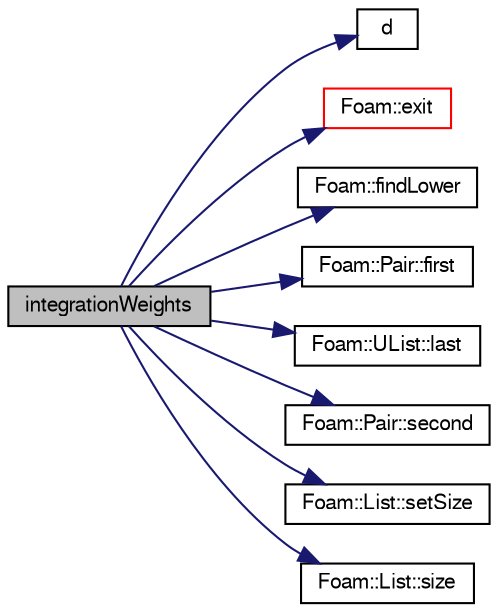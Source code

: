 digraph "integrationWeights"
{
  bgcolor="transparent";
  edge [fontname="FreeSans",fontsize="10",labelfontname="FreeSans",labelfontsize="10"];
  node [fontname="FreeSans",fontsize="10",shape=record];
  rankdir="LR";
  Node24 [label="integrationWeights",height=0.2,width=0.4,color="black", fillcolor="grey75", style="filled", fontcolor="black"];
  Node24 -> Node25 [color="midnightblue",fontsize="10",style="solid",fontname="FreeSans"];
  Node25 [label="d",height=0.2,width=0.4,color="black",URL="$a38951.html#aa182a9055736468dd160f12649a01fd1"];
  Node24 -> Node26 [color="midnightblue",fontsize="10",style="solid",fontname="FreeSans"];
  Node26 [label="Foam::exit",height=0.2,width=0.4,color="red",URL="$a21124.html#a06ca7250d8e89caf05243ec094843642"];
  Node24 -> Node73 [color="midnightblue",fontsize="10",style="solid",fontname="FreeSans"];
  Node73 [label="Foam::findLower",height=0.2,width=0.4,color="black",URL="$a21124.html#a3e7bb0d50f5b31a0dbbf2a6db45a23d9",tooltip="Find last element < given value in sorted list and return index,. "];
  Node24 -> Node74 [color="midnightblue",fontsize="10",style="solid",fontname="FreeSans"];
  Node74 [label="Foam::Pair::first",height=0.2,width=0.4,color="black",URL="$a27638.html#af9a77dbc46937c80ca5fceef711c7628",tooltip="Return first. "];
  Node24 -> Node75 [color="midnightblue",fontsize="10",style="solid",fontname="FreeSans"];
  Node75 [label="Foam::UList::last",height=0.2,width=0.4,color="black",URL="$a25698.html#aef07c02ea1c27bdb5906043b399e0ff0",tooltip="Return the last element of the list. "];
  Node24 -> Node76 [color="midnightblue",fontsize="10",style="solid",fontname="FreeSans"];
  Node76 [label="Foam::Pair::second",height=0.2,width=0.4,color="black",URL="$a27638.html#a8830e4ad5e9523343cc9288f59931b5f",tooltip="Return second. "];
  Node24 -> Node77 [color="midnightblue",fontsize="10",style="solid",fontname="FreeSans"];
  Node77 [label="Foam::List::setSize",height=0.2,width=0.4,color="black",URL="$a25694.html#aedb985ffeaf1bdbfeccc2a8730405703",tooltip="Reset size of List. "];
  Node24 -> Node78 [color="midnightblue",fontsize="10",style="solid",fontname="FreeSans"];
  Node78 [label="Foam::List::size",height=0.2,width=0.4,color="black",URL="$a25694.html#a8a5f6fa29bd4b500caf186f60245b384",tooltip="Override size to be inconsistent with allocated storage. "];
}

